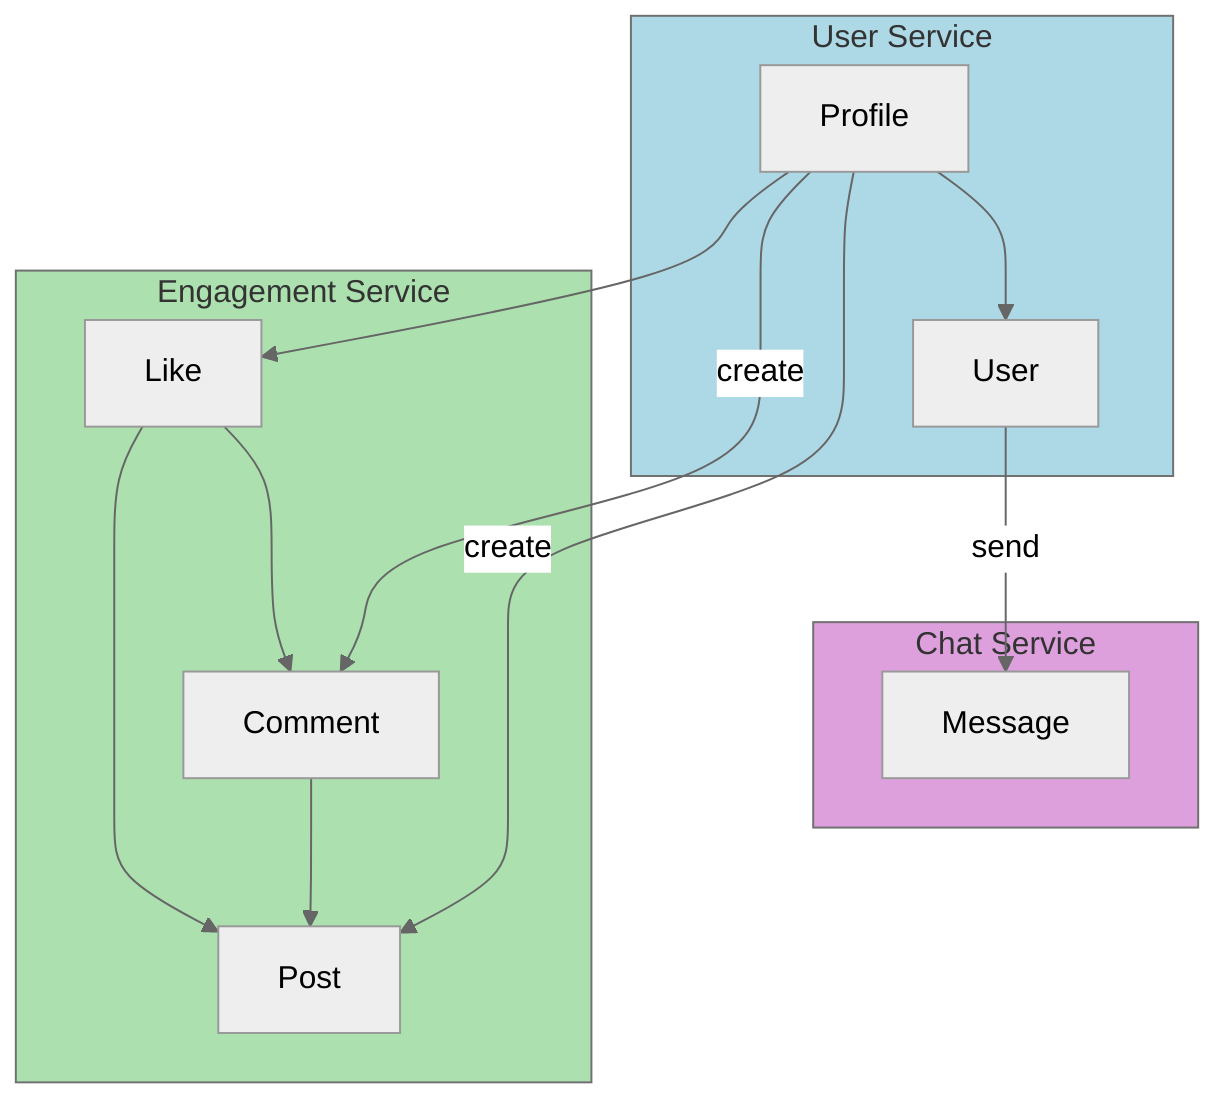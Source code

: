 ---
config:
  theme: neutral
---
flowchart TD
    User
    Profile
    Comment
    subgraph US[User Service]
        Profile --> User
    end
    subgraph CS[Chat Service]
        User --send--> Message
    end
    subgraph ES[Engagement Service]
        Profile --create--> Post
        Profile --> Like
        Profile --create--> Comment
        Comment --> Post
        Like --> Comment
        Like --> Post
    end

style US fill: lightblue
style ES fill: #ACE1AF
style CS fill: #DDA0DD